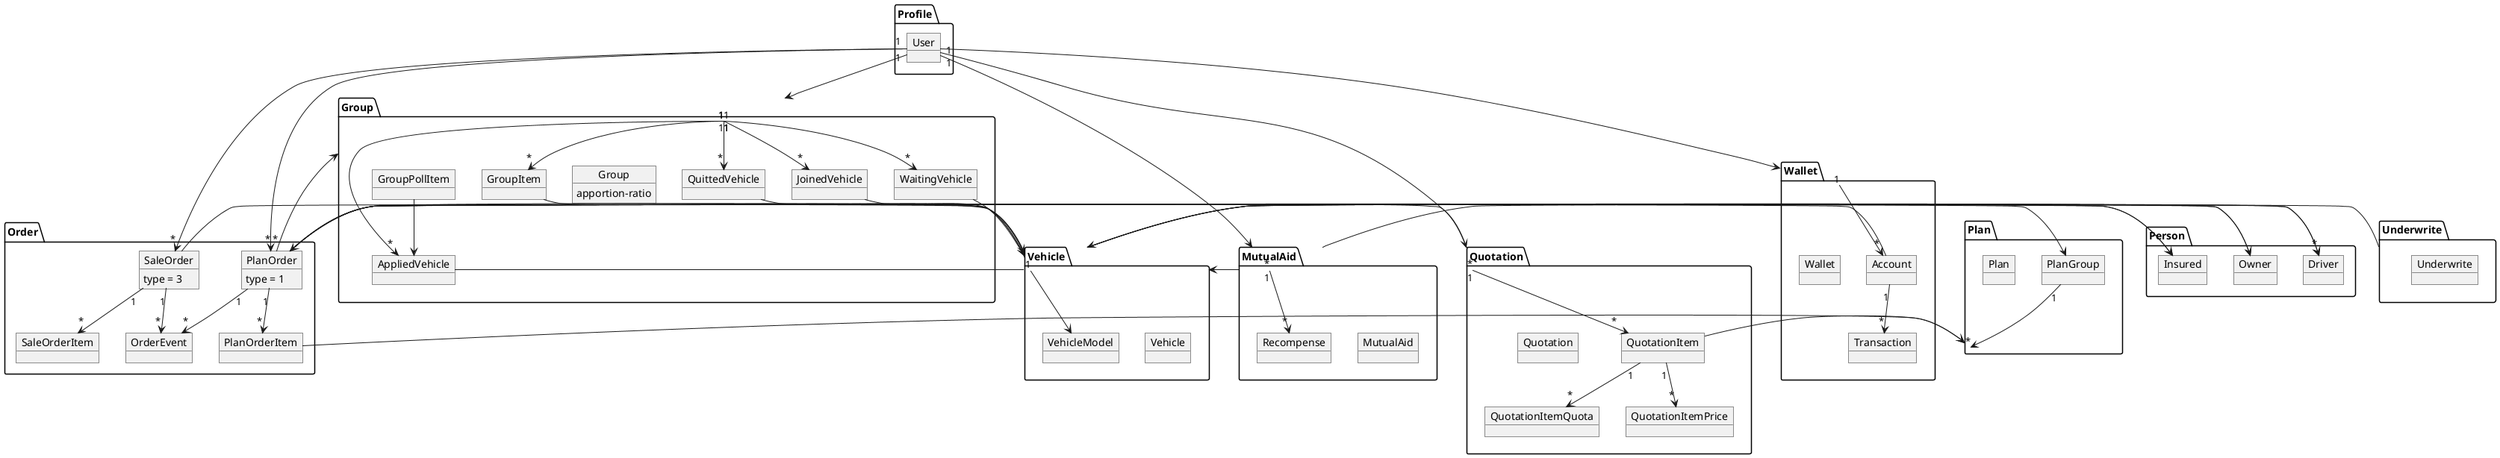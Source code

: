 @startuml
package Profile {
  object User
}
package Group {
  object Group {
    apportion-ratio
  }
  object GroupItem
  object AppliedVehicle
  object WaitingVehicle
  object JoinedVehicle
  object QuittedVehicle
  object GroupPollItem
}
package Plan {
  object PlanGroup
  object Plan
}
package Vehicle {
  object Vehicle
  object VehicleModel
}
package Person {
  object Driver
  object Owner
  object Insured
}
package MutualAid {
  object MutualAid
  object Recompense
}
package Wallet {
  object Wallet
  object Transaction
  object Account
}
package Order {
  object PlanOrder {
    type = 1
  }
  object SaleOrder {
    type = 3
  }
  object PlanOrderItem
  object SaleOrderItem
  object OrderEvent
}
package Quotation {
  object Quotation
  object QuotationItem
  object QuotationItemQuota
  object QuotationItemPrice
}
package Underwrite {
  object Underwrite
}

PlanGroup "1" --> "*" Plan

PlanOrder "1" --> "*" OrderEvent
SaleOrder "1" --> "*" OrderEvent

User "1" --> "*" PlanOrder
User "1" --> "*" SaleOrder
User "1" --> "*" Quotation
User --> Wallet
User --> Group

PlanOrder -> Vehicle
SaleOrder -> Vehicle
Group "1" <- "*" PlanOrder
Group "1" --> "*" GroupItem
Group "1" --> "*" WaitingVehicle
Group "1" --> "*" AppliedVehicle
Group "1" --> "*" JoinedVehicle
Group "1" --> "*" QuittedVehicle
GroupItem --> Vehicle
GroupPollItem --> AppliedVehicle
WaitingVehicle - Vehicle
AppliedVehicle - Vehicle
JoinedVehicle - Vehicle
QuittedVehicle - Vehicle

PlanOrder -> PlanGroup
PlanOrderItem -> Plan

PlanOrder "1" --> "*" PlanOrderItem

SaleOrder "1" --> "*" SaleOrderItem

User "1" --> "*" MutualAid

Vehicle --> VehicleModel
Vehicle "1" -> "*" Driver
Vehicle -> Owner
Vehicle -> Insured

Wallet "1" --> "*" Account
Account "1" --> "*" Transaction

PlanOrder - Account
PlanOrder -> Owner
PlanOrder -> Insured

MutualAid -> Driver
MutualAid -> Vehicle
MutualAid "1" --> "*" Recompense

Quotation "1" --> "*" QuotationItem
QuotationItem -> Plan
QuotationItem "1" --> "*" QuotationItemQuota
QuotationItem "1" --> "*" QuotationItemPrice

Quotation -> Vehicle

Underwrite -> PlanOrder

@enduml
